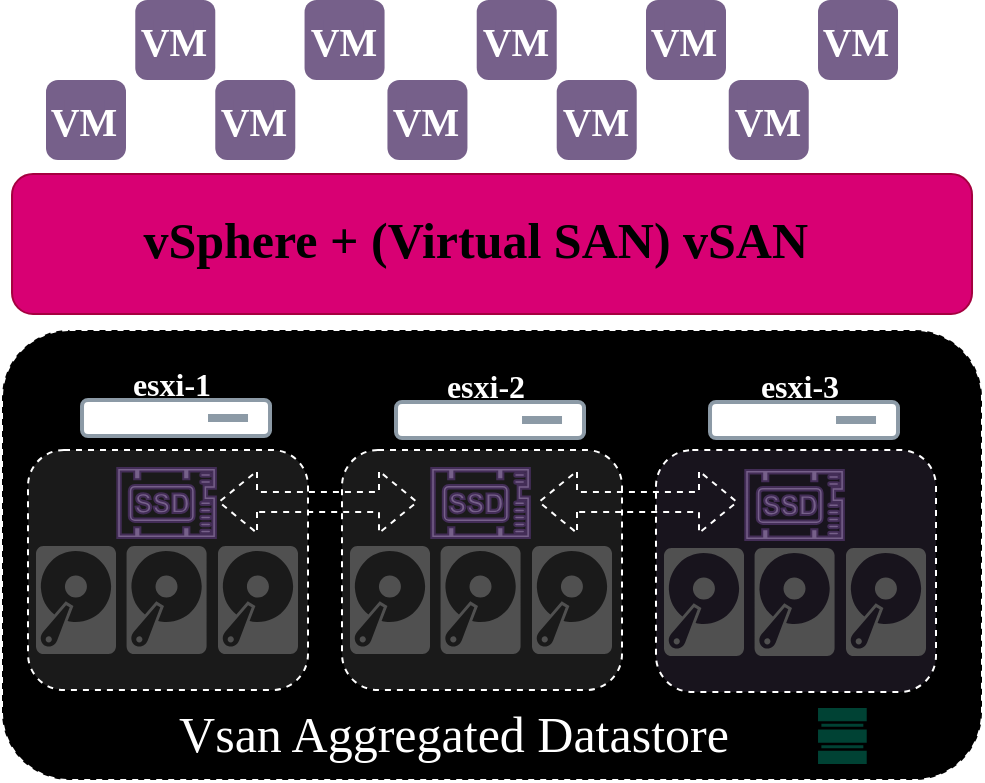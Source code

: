 <mxfile>
    <diagram id="-ygtcttIP6vv4I6M2fHt" name="Page-1">
        <mxGraphModel dx="1130" dy="561" grid="1" gridSize="10" guides="1" tooltips="1" connect="1" arrows="1" fold="1" page="1" pageScale="1" pageWidth="600" pageHeight="500" background="none" math="0" shadow="0">
            <root>
                <mxCell id="0"/>
                <mxCell id="1" parent="0"/>
                <mxCell id="69" value="" style="rounded=1;whiteSpace=wrap;html=1;fontFamily=Verdana;fontSize=25;dashed=1;fillStyle=solid;shadow=0;strokeColor=#FFFFFF;gradientColor=none;fontColor=#000000;fillColor=#000000;" vertex="1" parent="1">
                    <mxGeometry x="70" y="240" width="490" height="225" as="geometry"/>
                </mxCell>
                <mxCell id="11" value="" style="rounded=1;whiteSpace=wrap;html=1;sketch=0;fontFamily=Lucida Console;verticalAlign=bottom;dashed=1;fillColor=#1A1A1A;strokeColor=#FFFFFF;" parent="1" vertex="1">
                    <mxGeometry x="83" y="300" width="140" height="120" as="geometry"/>
                </mxCell>
                <mxCell id="4" value="" style="aspect=fixed;perimeter=ellipsePerimeter;html=1;align=center;fontSize=12;verticalAlign=top;fontColor=none;shadow=0;dashed=0;image;image=img/lib/cumulus/server_bare_metal.svg;imageBackground=none;fillStyle=solid;imageBorder=none;labelBackgroundColor=none;noLabel=1;" parent="1" vertex="1">
                    <mxGeometry x="109" y="274" width="96.02" height="20" as="geometry"/>
                </mxCell>
                <mxCell id="6" value="&lt;b style=&quot;font-size: 16px;&quot;&gt;esxi-1&lt;/b&gt;" style="text;html=1;fillColor=none;align=center;verticalAlign=middle;whiteSpace=wrap;rounded=0;sketch=0;fontFamily=Verdana;labelBackgroundColor=none;fontColor=#FFFFFF;fontSize=16;" parent="1" vertex="1">
                    <mxGeometry x="115.01" y="257" width="80" height="20" as="geometry"/>
                </mxCell>
                <mxCell id="12" value="" style="sketch=0;pointerEvents=1;shadow=0;dashed=0;html=1;strokeColor=#432D57;fillColor=#76608a;aspect=fixed;labelPosition=center;verticalLabelPosition=bottom;verticalAlign=top;align=center;outlineConnect=0;shape=mxgraph.vvd.ssd;fontFamily=Lucida Console;fontColor=#ffffff;rotation=0;" parent="1" vertex="1">
                    <mxGeometry x="127.64" y="309" width="49.29" height="35" as="geometry"/>
                </mxCell>
                <mxCell id="13" value="" style="sketch=0;pointerEvents=1;shadow=0;dashed=0;html=1;strokeColor=none;fillColor=#505050;labelPosition=center;verticalLabelPosition=bottom;verticalAlign=top;outlineConnect=0;align=center;shape=mxgraph.office.devices.hard_disk;fontFamily=Lucida Console;" parent="1" vertex="1">
                    <mxGeometry x="132.29" y="348" width="40" height="54" as="geometry"/>
                </mxCell>
                <mxCell id="14" value="" style="sketch=0;pointerEvents=1;shadow=0;dashed=0;html=1;strokeColor=none;fillColor=#505050;labelPosition=center;verticalLabelPosition=bottom;verticalAlign=top;outlineConnect=0;align=center;shape=mxgraph.office.devices.hard_disk;fontFamily=Lucida Console;" parent="1" vertex="1">
                    <mxGeometry x="87.0" y="348" width="40" height="54" as="geometry"/>
                </mxCell>
                <mxCell id="15" value="" style="sketch=0;pointerEvents=1;shadow=0;dashed=0;html=1;strokeColor=none;fillColor=#505050;labelPosition=center;verticalLabelPosition=bottom;verticalAlign=top;outlineConnect=0;align=center;shape=mxgraph.office.devices.hard_disk;fontFamily=Lucida Console;" parent="1" vertex="1">
                    <mxGeometry x="178" y="348" width="40" height="54" as="geometry"/>
                </mxCell>
                <mxCell id="23" value="" style="rounded=1;whiteSpace=wrap;html=1;sketch=0;fontFamily=Lucida Console;verticalAlign=bottom;dashed=1;fillColor=#1A1A1A;strokeColor=#FFFFFF;" parent="1" vertex="1">
                    <mxGeometry x="240" y="300" width="140" height="120" as="geometry"/>
                </mxCell>
                <mxCell id="24" value="" style="aspect=fixed;perimeter=ellipsePerimeter;html=1;align=center;fontSize=12;verticalAlign=top;fontColor=#364149;shadow=0;dashed=0;image;image=img/lib/cumulus/server_bare_metal.svg;" parent="1" vertex="1">
                    <mxGeometry x="266" y="275" width="96.02" height="20" as="geometry"/>
                </mxCell>
                <mxCell id="25" value="&lt;b style=&quot;font-size: 16px;&quot;&gt;esxi-2&lt;/b&gt;" style="text;html=1;fillColor=none;align=center;verticalAlign=middle;whiteSpace=wrap;rounded=0;sketch=0;fontFamily=Verdana;labelBackgroundColor=none;fontColor=#FFFFFF;fontSize=16;" parent="1" vertex="1">
                    <mxGeometry x="272.01" y="258" width="80" height="20" as="geometry"/>
                </mxCell>
                <mxCell id="26" value="" style="sketch=0;pointerEvents=1;shadow=0;dashed=0;html=1;strokeColor=#432D57;fillColor=#76608a;aspect=fixed;labelPosition=center;verticalLabelPosition=bottom;verticalAlign=top;align=center;outlineConnect=0;shape=mxgraph.vvd.ssd;fontFamily=Lucida Console;fontColor=#ffffff;rotation=0;" parent="1" vertex="1">
                    <mxGeometry x="284.64" y="309" width="49.29" height="35" as="geometry"/>
                </mxCell>
                <mxCell id="27" value="" style="sketch=0;pointerEvents=1;shadow=0;dashed=0;html=1;strokeColor=none;fillColor=#505050;labelPosition=center;verticalLabelPosition=bottom;verticalAlign=top;outlineConnect=0;align=center;shape=mxgraph.office.devices.hard_disk;fontFamily=Lucida Console;" parent="1" vertex="1">
                    <mxGeometry x="289.29" y="348" width="40" height="54" as="geometry"/>
                </mxCell>
                <mxCell id="28" value="" style="sketch=0;pointerEvents=1;shadow=0;dashed=0;html=1;strokeColor=none;fillColor=#505050;labelPosition=center;verticalLabelPosition=bottom;verticalAlign=top;outlineConnect=0;align=center;shape=mxgraph.office.devices.hard_disk;fontFamily=Lucida Console;" parent="1" vertex="1">
                    <mxGeometry x="244" y="348" width="40" height="54" as="geometry"/>
                </mxCell>
                <mxCell id="29" value="" style="sketch=0;pointerEvents=1;shadow=0;dashed=0;html=1;strokeColor=none;fillColor=#505050;labelPosition=center;verticalLabelPosition=bottom;verticalAlign=top;outlineConnect=0;align=center;shape=mxgraph.office.devices.hard_disk;fontFamily=Lucida Console;" parent="1" vertex="1">
                    <mxGeometry x="335" y="348" width="40" height="54" as="geometry"/>
                </mxCell>
                <mxCell id="30" value="" style="rounded=1;whiteSpace=wrap;html=1;sketch=0;fontFamily=Lucida Console;verticalAlign=bottom;dashed=1;fillColor=#18141D;strokeColor=#FFFFFF;" parent="1" vertex="1">
                    <mxGeometry x="397" y="300" width="140" height="121" as="geometry"/>
                </mxCell>
                <mxCell id="31" value="" style="aspect=fixed;perimeter=ellipsePerimeter;html=1;align=center;fontSize=12;verticalAlign=top;fontColor=#364149;shadow=0;dashed=0;image;image=img/lib/cumulus/server_bare_metal.svg;imageBackground=none;imageAspect=1;noLabel=0;strokeWidth=1;imageBorder=none;fillStyle=zigzag-line;" parent="1" vertex="1">
                    <mxGeometry x="423" y="275" width="96.02" height="20" as="geometry"/>
                </mxCell>
                <mxCell id="32" value="esxi-3" style="text;fillColor=none;align=center;verticalAlign=middle;rounded=0;sketch=0;fontFamily=Verdana;labelBorderColor=none;whiteSpace=wrap;html=1;fontStyle=1;horizontal=1;labelBackgroundColor=none;fontColor=#FFFFFF;fontSize=16;" parent="1" vertex="1">
                    <mxGeometry x="429.01" y="258" width="80" height="20" as="geometry"/>
                </mxCell>
                <mxCell id="33" value="" style="sketch=0;pointerEvents=1;shadow=0;dashed=0;html=1;strokeColor=#432D57;fillColor=#76608a;aspect=fixed;labelPosition=center;verticalLabelPosition=bottom;verticalAlign=top;align=center;outlineConnect=0;shape=mxgraph.vvd.ssd;fontFamily=Lucida Console;fontColor=#ffffff;rotation=0;" parent="1" vertex="1">
                    <mxGeometry x="441.64" y="310" width="49.29" height="35" as="geometry"/>
                </mxCell>
                <mxCell id="34" value="" style="sketch=0;pointerEvents=1;shadow=0;dashed=0;html=1;strokeColor=none;fillColor=#505050;labelPosition=center;verticalLabelPosition=bottom;verticalAlign=top;outlineConnect=0;align=center;shape=mxgraph.office.devices.hard_disk;fontFamily=Lucida Console;" parent="1" vertex="1">
                    <mxGeometry x="446.29" y="349" width="40" height="54" as="geometry"/>
                </mxCell>
                <mxCell id="35" value="" style="sketch=0;pointerEvents=1;shadow=0;dashed=0;html=1;strokeColor=none;fillColor=#505050;labelPosition=center;verticalLabelPosition=bottom;verticalAlign=top;outlineConnect=0;align=center;shape=mxgraph.office.devices.hard_disk;fontFamily=Lucida Console;" parent="1" vertex="1">
                    <mxGeometry x="401" y="349" width="40" height="54" as="geometry"/>
                </mxCell>
                <mxCell id="36" value="" style="sketch=0;pointerEvents=1;shadow=0;dashed=0;html=1;strokeColor=none;fillColor=#505050;labelPosition=center;verticalLabelPosition=bottom;verticalAlign=top;outlineConnect=0;align=center;shape=mxgraph.office.devices.hard_disk;fontFamily=Lucida Console;" parent="1" vertex="1">
                    <mxGeometry x="492" y="349" width="40" height="54" as="geometry"/>
                </mxCell>
                <mxCell id="41" value="" style="rounded=1;whiteSpace=wrap;html=1;sketch=0;fontFamily=Verdana;fillColor=#76608a;strokeColor=none;fontColor=#ffffff;" parent="1" vertex="1">
                    <mxGeometry x="92" y="115" width="40" height="40" as="geometry"/>
                </mxCell>
                <mxCell id="42" value="&lt;b style=&quot;font-size: 20px;&quot;&gt;VM&lt;/b&gt;" style="text;html=1;strokeColor=none;fillColor=#76608a;align=center;verticalAlign=middle;whiteSpace=wrap;rounded=0;sketch=0;fontFamily=Verdana;fontSize=20;fontColor=#ffffff;" parent="1" vertex="1">
                    <mxGeometry x="101.29" y="125" width="20" height="20" as="geometry"/>
                </mxCell>
                <mxCell id="43" value="" style="rounded=1;whiteSpace=wrap;html=1;sketch=0;fontFamily=Verdana;fillColor=#76608a;strokeColor=none;fontColor=#ffffff;" parent="1" vertex="1">
                    <mxGeometry x="136.64" y="75" width="40" height="40" as="geometry"/>
                </mxCell>
                <mxCell id="44" value="&lt;b style=&quot;font-size: 20px;&quot;&gt;VM&lt;/b&gt;" style="text;html=1;strokeColor=none;fillColor=#76608a;align=center;verticalAlign=middle;whiteSpace=wrap;rounded=0;sketch=0;fontFamily=Verdana;fontSize=20;fontColor=#ffffff;" parent="1" vertex="1">
                    <mxGeometry x="145.93" y="85" width="20" height="20" as="geometry"/>
                </mxCell>
                <mxCell id="46" value="" style="rounded=1;whiteSpace=wrap;html=1;sketch=0;fontFamily=Verdana;fillColor=#76608a;strokeColor=none;fontColor=#ffffff;" parent="1" vertex="1">
                    <mxGeometry x="176.64" y="115" width="40" height="40" as="geometry"/>
                </mxCell>
                <mxCell id="47" value="&lt;b style=&quot;font-size: 20px;&quot;&gt;VM&lt;/b&gt;" style="text;html=1;strokeColor=none;fillColor=#76608a;align=center;verticalAlign=middle;whiteSpace=wrap;rounded=0;sketch=0;fontFamily=Verdana;fontSize=20;fontColor=#ffffff;" parent="1" vertex="1">
                    <mxGeometry x="185.93" y="125" width="20" height="20" as="geometry"/>
                </mxCell>
                <mxCell id="48" value="" style="rounded=1;whiteSpace=wrap;html=1;sketch=0;fontFamily=Verdana;fillColor=#76608a;strokeColor=none;fontColor=#ffffff;" parent="1" vertex="1">
                    <mxGeometry x="221.28" y="75" width="40" height="40" as="geometry"/>
                </mxCell>
                <mxCell id="49" value="&lt;b style=&quot;font-size: 20px;&quot;&gt;VM&lt;/b&gt;" style="text;html=1;strokeColor=none;fillColor=#76608a;align=center;verticalAlign=middle;whiteSpace=wrap;rounded=0;sketch=0;fontFamily=Verdana;fontSize=20;fontColor=#ffffff;" parent="1" vertex="1">
                    <mxGeometry x="230.57" y="85" width="20" height="20" as="geometry"/>
                </mxCell>
                <mxCell id="50" value="" style="rounded=1;whiteSpace=wrap;html=1;sketch=0;fontFamily=Verdana;fillColor=#76608a;strokeColor=none;fontColor=#ffffff;" parent="1" vertex="1">
                    <mxGeometry x="262.72" y="115" width="40" height="40" as="geometry"/>
                </mxCell>
                <mxCell id="51" value="&lt;b style=&quot;font-size: 20px;&quot;&gt;VM&lt;/b&gt;" style="text;html=1;strokeColor=none;fillColor=#76608a;align=center;verticalAlign=middle;whiteSpace=wrap;rounded=0;sketch=0;fontFamily=Verdana;fontSize=20;fontColor=#ffffff;" parent="1" vertex="1">
                    <mxGeometry x="272.01" y="125" width="20" height="20" as="geometry"/>
                </mxCell>
                <mxCell id="52" value="" style="rounded=1;whiteSpace=wrap;html=1;sketch=0;fontFamily=Verdana;fillColor=#76608a;strokeColor=none;fontColor=#ffffff;" parent="1" vertex="1">
                    <mxGeometry x="307.36" y="75" width="40" height="40" as="geometry"/>
                </mxCell>
                <mxCell id="53" value="&lt;b style=&quot;font-size: 20px;&quot;&gt;VM&lt;/b&gt;" style="text;html=1;strokeColor=none;fillColor=#76608a;align=center;verticalAlign=middle;whiteSpace=wrap;rounded=0;sketch=0;fontFamily=Verdana;fontSize=20;fontColor=#ffffff;" parent="1" vertex="1">
                    <mxGeometry x="316.65" y="85" width="20" height="20" as="geometry"/>
                </mxCell>
                <mxCell id="54" value="" style="rounded=1;whiteSpace=wrap;html=1;sketch=0;fontFamily=Verdana;fillColor=#76608a;strokeColor=none;fontColor=#ffffff;" parent="1" vertex="1">
                    <mxGeometry x="347.36" y="115" width="40" height="40" as="geometry"/>
                </mxCell>
                <mxCell id="55" value="&lt;b style=&quot;font-size: 20px;&quot;&gt;VM&lt;/b&gt;" style="text;html=1;strokeColor=none;fillColor=#76608a;align=center;verticalAlign=middle;whiteSpace=wrap;rounded=0;sketch=0;fontFamily=Verdana;fontSize=20;fontColor=#ffffff;" parent="1" vertex="1">
                    <mxGeometry x="356.65" y="125" width="20" height="20" as="geometry"/>
                </mxCell>
                <mxCell id="56" value="" style="rounded=1;whiteSpace=wrap;html=1;sketch=0;fontFamily=Verdana;fillColor=#76608a;strokeColor=none;fontColor=#ffffff;" parent="1" vertex="1">
                    <mxGeometry x="392" y="75" width="40" height="40" as="geometry"/>
                </mxCell>
                <mxCell id="57" value="&lt;b style=&quot;font-size: 20px;&quot;&gt;VM&lt;/b&gt;" style="text;html=1;strokeColor=none;fillColor=#76608a;align=center;verticalAlign=middle;whiteSpace=wrap;rounded=0;sketch=0;fontFamily=Verdana;fontSize=20;fontColor=#ffffff;" parent="1" vertex="1">
                    <mxGeometry x="401.29" y="85" width="20" height="20" as="geometry"/>
                </mxCell>
                <mxCell id="58" value="" style="rounded=1;whiteSpace=wrap;html=1;sketch=0;fontFamily=Verdana;fillColor=#76608a;strokeColor=none;fontColor=#ffffff;" parent="1" vertex="1">
                    <mxGeometry x="433.37" y="115" width="40" height="40" as="geometry"/>
                </mxCell>
                <mxCell id="59" value="&lt;b style=&quot;font-size: 20px;&quot;&gt;VM&lt;/b&gt;" style="text;html=1;strokeColor=none;fillColor=#76608a;align=center;verticalAlign=middle;whiteSpace=wrap;rounded=0;sketch=0;fontFamily=Verdana;fontSize=20;fontColor=#ffffff;" parent="1" vertex="1">
                    <mxGeometry x="442.66" y="125" width="20" height="20" as="geometry"/>
                </mxCell>
                <mxCell id="60" value="" style="rounded=1;whiteSpace=wrap;html=1;sketch=0;fontFamily=Verdana;fillColor=#76608a;strokeColor=none;fontColor=#ffffff;" parent="1" vertex="1">
                    <mxGeometry x="478.01" y="75" width="40" height="40" as="geometry"/>
                </mxCell>
                <mxCell id="61" value="&lt;b style=&quot;font-size: 20px;&quot;&gt;VM&lt;/b&gt;" style="text;html=1;strokeColor=none;fillColor=#76608a;align=center;verticalAlign=middle;whiteSpace=wrap;rounded=0;sketch=0;fontFamily=Verdana;fontSize=20;fontColor=#ffffff;" parent="1" vertex="1">
                    <mxGeometry x="487.3" y="85" width="20" height="20" as="geometry"/>
                </mxCell>
                <mxCell id="2" value="" style="rounded=1;whiteSpace=wrap;html=1;fillColor=#d80073;fontColor=#ffffff;strokeColor=#A50040;verticalAlign=top;" parent="1" vertex="1">
                    <mxGeometry x="75.01" y="162" width="480" height="70" as="geometry"/>
                </mxCell>
                <mxCell id="62" value="&lt;b&gt;vSphere + (Virtual SAN) vSAN&amp;nbsp;&lt;/b&gt;" style="text;html=1;strokeColor=none;fillColor=none;align=center;verticalAlign=middle;whiteSpace=wrap;rounded=0;fontSize=25;fontFamily=Verdana;" vertex="1" parent="1">
                    <mxGeometry x="90" y="180" width="440" height="30" as="geometry"/>
                </mxCell>
                <mxCell id="70" value="Vsan Aggregated Datastore" style="text;html=1;strokeColor=none;fillColor=none;align=center;verticalAlign=middle;whiteSpace=wrap;rounded=0;dashed=1;fontFamily=Verdana;fontSize=25;glass=0;fontColor=#FFFFFF;" vertex="1" parent="1">
                    <mxGeometry x="121.29" y="427" width="350" height="30" as="geometry"/>
                </mxCell>
                <mxCell id="71" value="" style="sketch=0;pointerEvents=1;shadow=0;dashed=0;html=1;strokeColor=none;fillColor=#005F4B;labelPosition=center;verticalLabelPosition=bottom;verticalAlign=top;align=center;outlineConnect=0;shape=mxgraph.veeam2.datastore;fontFamily=Verdana;fontSize=25;opacity=70;" vertex="1" parent="1">
                    <mxGeometry x="478.01" y="429" width="24.35" height="28" as="geometry"/>
                </mxCell>
                <mxCell id="87" value="" style="endArrow=classic;startArrow=classic;html=1;dashed=1;strokeWidth=1;fontFamily=Verdana;fontSize=16;fontColor=#FFFFFF;elbow=vertical;strokeColor=#FFFFFF;shape=flexArrow;" edge="1" parent="1">
                    <mxGeometry width="100" height="100" relative="1" as="geometry">
                        <mxPoint x="338" y="326" as="sourcePoint"/>
                        <mxPoint x="438" y="326" as="targetPoint"/>
                    </mxGeometry>
                </mxCell>
                <mxCell id="88" value="" style="shape=flexArrow;endArrow=classic;startArrow=classic;html=1;dashed=1;strokeWidth=1;fontFamily=Verdana;fontSize=16;fontColor=#FFFFFF;elbow=vertical;strokeColor=#FFFFFF;" edge="1" parent="1">
                    <mxGeometry width="100" height="100" relative="1" as="geometry">
                        <mxPoint x="178" y="326" as="sourcePoint"/>
                        <mxPoint x="278" y="326" as="targetPoint"/>
                    </mxGeometry>
                </mxCell>
            </root>
        </mxGraphModel>
    </diagram>
</mxfile>
